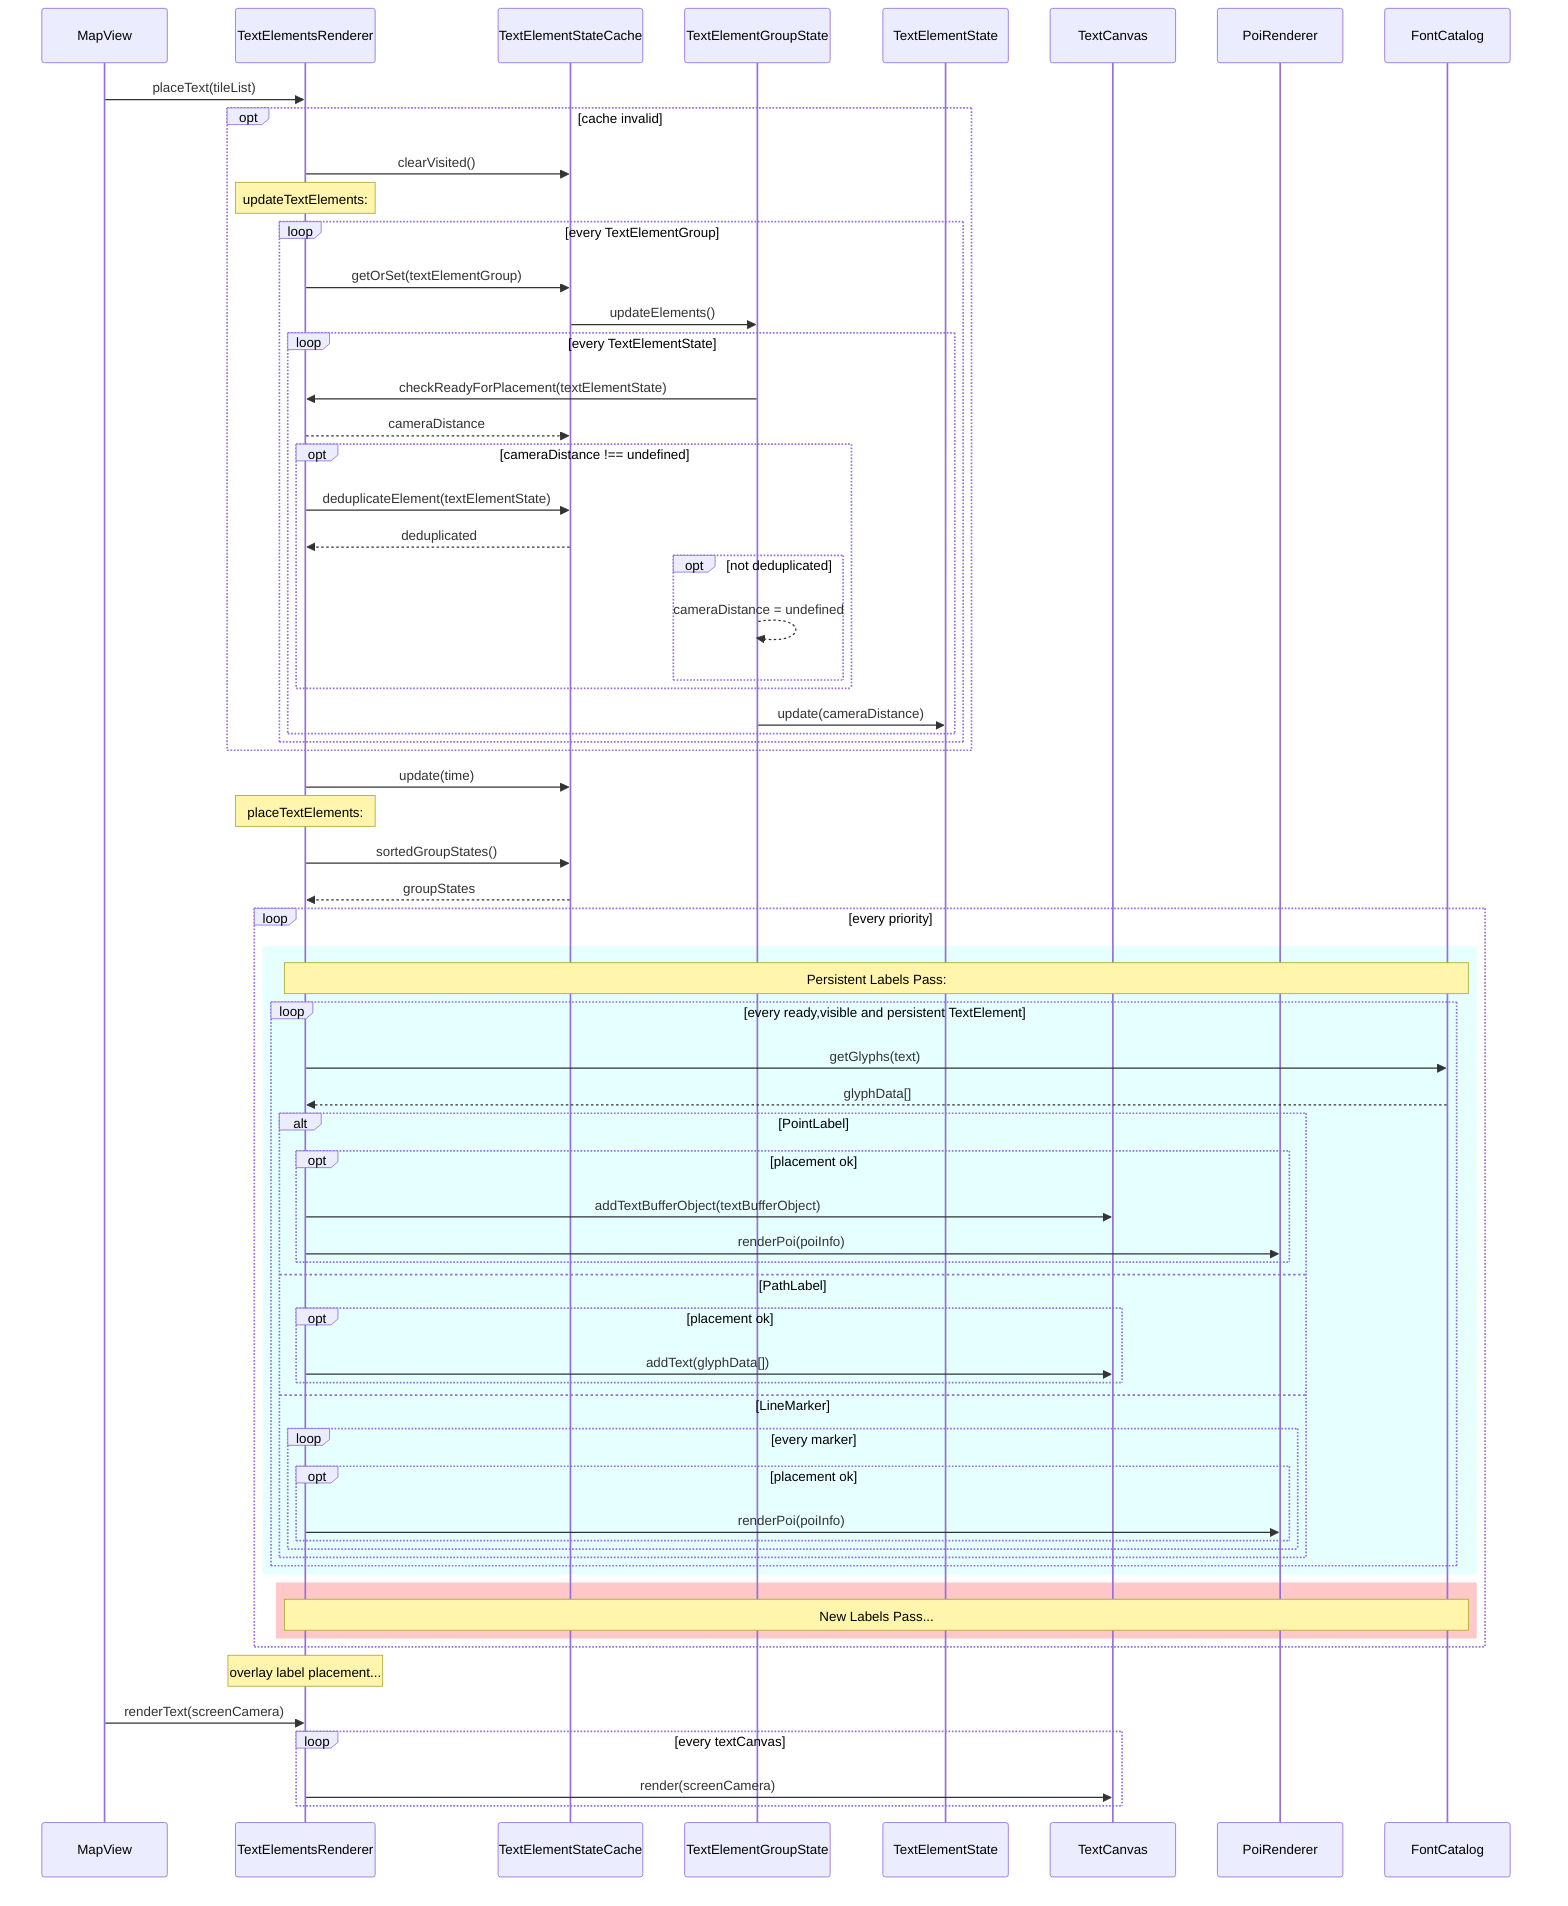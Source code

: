 sequenceDiagram
    participant MapView
    participant R as TextElementsRenderer
    participant StateCache as TextElementStateCache
    participant GroupState as TextElementGroupState
    participant LabelState as TextElementState
    participant TextCanvas
    participant PoiRenderer
    participant FontCatalog

    MapView->>R: placeText(tileList)
    opt cache invalid
        R ->> StateCache : clearVisited()
        Note over R: updateTextElements:
        loop every TextElementGroup
            R ->> StateCache: getOrSet(textElementGroup)
            StateCache ->> GroupState: updateElements()
            loop every TextElementState
                GroupState ->> R: checkReadyForPlacement(textElementState)
                R -->> StateCache: cameraDistance
                opt cameraDistance !== undefined
                    R ->> StateCache: deduplicateElement(textElementState)
                    StateCache -->> R: deduplicated
                    opt not deduplicated
                        GroupState -->> GroupState: cameraDistance = undefined
                    end
                end
                GroupState ->> LabelState: update(cameraDistance)
            end
        end
    end
    R ->> StateCache: update(time)
    Note over R: placeTextElements:
    R ->> StateCache: sortedGroupStates()
    StateCache -->> R: groupStates
    loop every priority
        rect rgb(230, 255, 255)
            Note over R,FontCatalog: Persistent Labels Pass:
            loop every ready,visible and persistent TextElement
                R ->> FontCatalog: getGlyphs(text)
                FontCatalog -->> R: glyphData[]
                alt  PointLabel
                    opt placement ok
                        R ->> TextCanvas: addTextBufferObject(textBufferObject)
                        R ->> PoiRenderer: renderPoi(poiInfo)
                    end
                else  PathLabel
                    opt placement ok
                        R ->> TextCanvas: addText(glyphData[])
                    end
                else  LineMarker
                    loop every marker
                        opt placement ok
                        R ->> PoiRenderer: renderPoi(poiInfo)
                    end
                    end
                end
            end
        end
        rect rgb(255, 200, 200)
            Note over R,FontCatalog: New Labels Pass...
        end
    end
    Note over R: overlay label placement...
    MapView->>R: renderText(screenCamera)
    loop every textCanvas
        R ->> TextCanvas: render(screenCamera)
    end